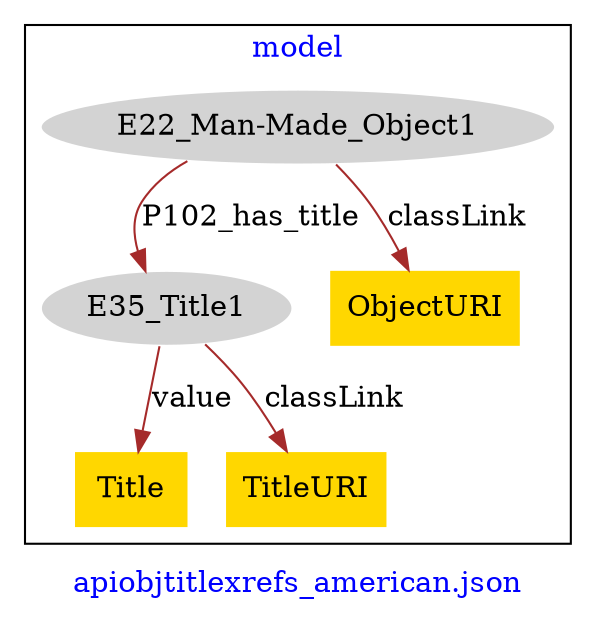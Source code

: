 digraph n0 {
fontcolor="blue"
remincross="true"
label="apiobjtitlexrefs_american.json"
subgraph cluster {
label="model"
n2[style="filled",color="white",fillcolor="lightgray",label="E22_Man-Made_Object1"];
n3[style="filled",color="white",fillcolor="lightgray",label="E35_Title1"];
n4[shape="plaintext",style="filled",fillcolor="gold",label="ObjectURI"];
n5[shape="plaintext",style="filled",fillcolor="gold",label="Title"];
n6[shape="plaintext",style="filled",fillcolor="gold",label="TitleURI"];
}
n2 -> n3[color="brown",fontcolor="black",label="P102_has_title"]
n2 -> n4[color="brown",fontcolor="black",label="classLink"]
n3 -> n5[color="brown",fontcolor="black",label="value"]
n3 -> n6[color="brown",fontcolor="black",label="classLink"]
}

